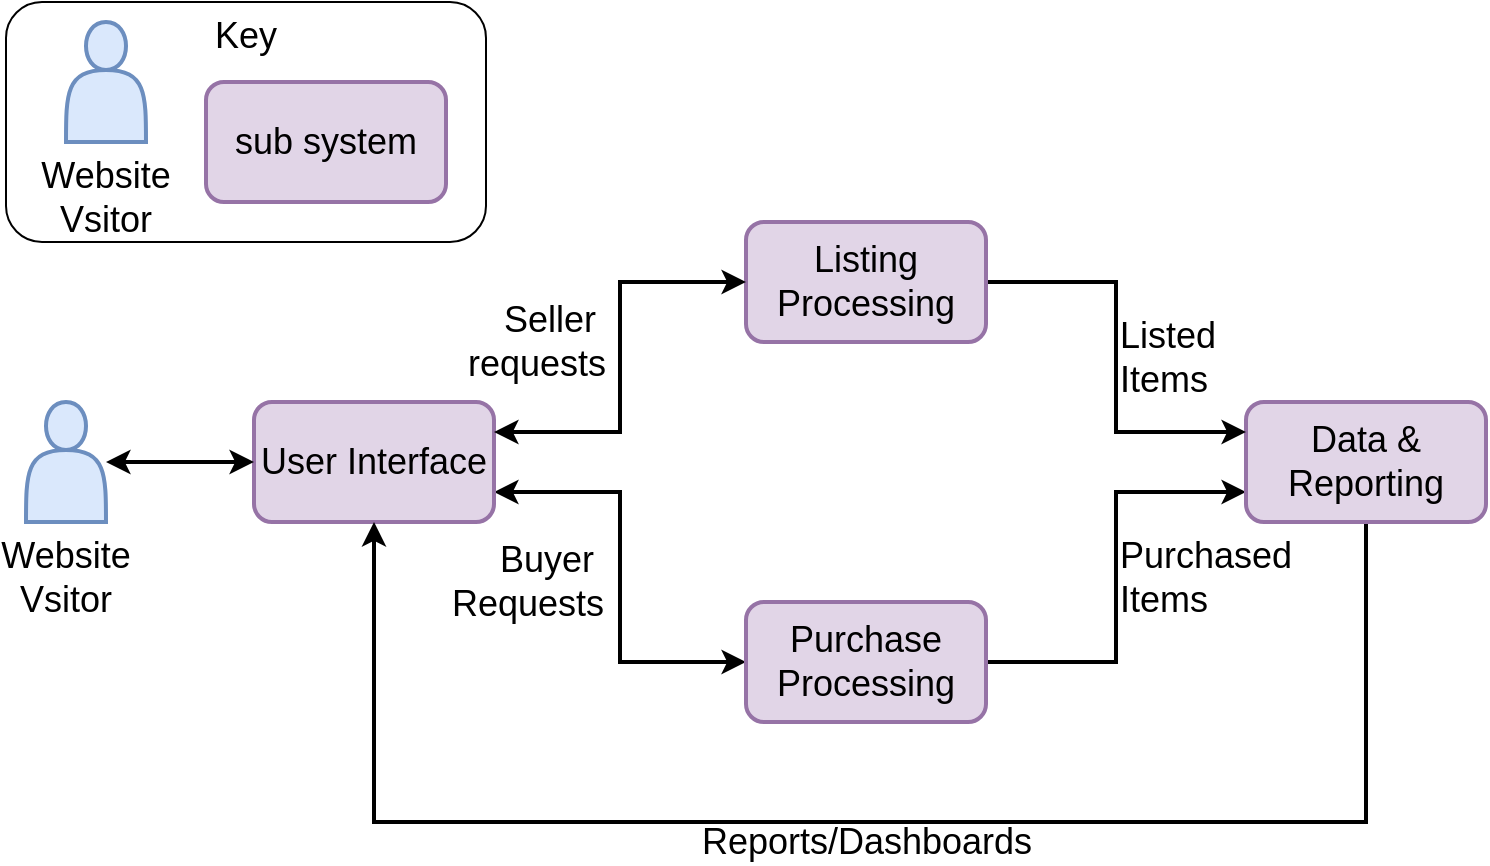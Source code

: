 <mxfile version="24.2.2" type="google">
  <diagram name="Page-1" id="7i0HS5fh59K__IMDZCdu">
    <mxGraphModel grid="1" page="1" gridSize="10" guides="1" tooltips="1" connect="1" arrows="1" fold="1" pageScale="1" pageWidth="827" pageHeight="1169" math="0" shadow="0">
      <root>
        <mxCell id="0" />
        <mxCell id="1" parent="0" />
        <mxCell id="WhQkZwucECTdEOtA8K1i-10" value="Buyer&amp;nbsp;&lt;div style=&quot;font-size: 18px;&quot;&gt;Requests&lt;/div&gt;" style="edgeStyle=orthogonalEdgeStyle;rounded=0;orthogonalLoop=1;jettySize=auto;html=1;entryX=0;entryY=0.5;entryDx=0;entryDy=0;startArrow=classic;startFill=1;fontSize=18;strokeWidth=2;labelBackgroundColor=none;align=right;exitX=1;exitY=0.75;exitDx=0;exitDy=0;" edge="1" parent="1" source="WhQkZwucECTdEOtA8K1i-6" target="WhQkZwucECTdEOtA8K1i-9">
          <mxGeometry x="0.024" y="-7" relative="1" as="geometry">
            <mxPoint as="offset" />
          </mxGeometry>
        </mxCell>
        <UserObject label="User Interface" link="https://judewoodprofessional.atlassian.net/wiki/x/CQAW" id="WhQkZwucECTdEOtA8K1i-6">
          <mxCell style="rounded=1;whiteSpace=wrap;html=1;fillColor=#e1d5e7;strokeColor=#9673a6;fontSize=18;strokeWidth=2;labelBackgroundColor=none;" vertex="1" parent="1">
            <mxGeometry x="144" y="210" width="120" height="60" as="geometry" />
          </mxCell>
        </UserObject>
        <mxCell id="WhQkZwucECTdEOtA8K1i-12" value="Purchased&amp;nbsp;&lt;div style=&quot;font-size: 18px;&quot;&gt;Items&amp;nbsp;&lt;/div&gt;" style="edgeStyle=orthogonalEdgeStyle;rounded=0;orthogonalLoop=1;jettySize=auto;html=1;entryX=0;entryY=0.75;entryDx=0;entryDy=0;startArrow=none;startFill=0;fontSize=18;strokeWidth=2;labelBackgroundColor=none;align=left;" edge="1" parent="1" source="WhQkZwucECTdEOtA8K1i-9" target="WhQkZwucECTdEOtA8K1i-11">
          <mxGeometry relative="1" as="geometry" />
        </mxCell>
        <UserObject label="Purchase&lt;div style=&quot;font-size: 18px;&quot;&gt;Processing&lt;/div&gt;" link="https://judewoodprofessional.atlassian.net/wiki/x/JoAY" id="WhQkZwucECTdEOtA8K1i-9">
          <mxCell style="rounded=1;whiteSpace=wrap;html=1;fillColor=#e1d5e7;strokeColor=#9673a6;fontSize=18;strokeWidth=2;labelBackgroundColor=none;" vertex="1" parent="1">
            <mxGeometry x="390" y="310" width="120" height="60" as="geometry" />
          </mxCell>
        </UserObject>
        <mxCell id="tyQ9Ip8bSsovpUT6uGbB-12" value="Reports/Dashboards" style="edgeStyle=orthogonalEdgeStyle;rounded=0;orthogonalLoop=1;jettySize=auto;html=1;entryX=0.5;entryY=1;entryDx=0;entryDy=0;strokeWidth=2;fontSize=18;labelBackgroundColor=none;" edge="1" parent="1" source="WhQkZwucECTdEOtA8K1i-11" target="WhQkZwucECTdEOtA8K1i-6">
          <mxGeometry x="0.005" y="10" relative="1" as="geometry">
            <Array as="points">
              <mxPoint x="700" y="420" />
              <mxPoint x="204" y="420" />
            </Array>
            <mxPoint as="offset" />
          </mxGeometry>
        </mxCell>
        <mxCell id="WhQkZwucECTdEOtA8K1i-11" value="&lt;div style=&quot;font-size: 18px;&quot;&gt;Data &amp;amp;&lt;/div&gt;Reporting" style="rounded=1;whiteSpace=wrap;html=1;fillColor=#e1d5e7;strokeColor=#9673a6;fontSize=18;strokeWidth=2;labelBackgroundColor=none;" vertex="1" parent="1">
          <mxGeometry x="640" y="210" width="120" height="60" as="geometry" />
        </mxCell>
        <mxCell id="bnqMVER4PhRWbPe9dfjj-3" value="Key" style="rounded=1;whiteSpace=wrap;html=1;labelPosition=center;verticalLabelPosition=middle;align=center;verticalAlign=top;fontSize=18;labelBackgroundColor=none;" vertex="1" parent="1">
          <mxGeometry x="20" y="10" width="240" height="120" as="geometry" />
        </mxCell>
        <mxCell id="bnqMVER4PhRWbPe9dfjj-4" value="&lt;font style=&quot;font-size: 18px;&quot; color=&quot;#000000&quot;&gt;Website&lt;/font&gt;&lt;div style=&quot;font-size: 18px;&quot;&gt;&lt;font style=&quot;font-size: 18px;&quot; color=&quot;#000000&quot;&gt;Vsitor&lt;/font&gt;&lt;/div&gt;" style="shape=actor;whiteSpace=wrap;html=1;fillColor=#dae8fc;strokeColor=#6c8ebf;labelPosition=center;verticalLabelPosition=bottom;align=center;verticalAlign=top;fontSize=18;strokeWidth=2;labelBackgroundColor=none;" vertex="1" parent="1">
          <mxGeometry x="50" y="20" width="40" height="60" as="geometry" />
        </mxCell>
        <mxCell id="bnqMVER4PhRWbPe9dfjj-6" value="sub system" style="rounded=1;whiteSpace=wrap;html=1;fillColor=#e1d5e7;strokeColor=#9673a6;fontSize=18;strokeWidth=2;labelBackgroundColor=none;" vertex="1" parent="1">
          <mxGeometry x="120" y="50" width="120" height="60" as="geometry" />
        </mxCell>
        <mxCell id="tyQ9Ip8bSsovpUT6uGbB-8" value="Listed&amp;nbsp;&lt;div&gt;Items&lt;/div&gt;" style="edgeStyle=orthogonalEdgeStyle;rounded=0;orthogonalLoop=1;jettySize=auto;html=1;entryX=0;entryY=0.25;entryDx=0;entryDy=0;strokeWidth=2;startArrow=none;startFill=0;fontSize=18;labelBackgroundColor=none;align=left;" edge="1" parent="1" source="tyQ9Ip8bSsovpUT6uGbB-1" target="WhQkZwucECTdEOtA8K1i-11">
          <mxGeometry relative="1" as="geometry" />
        </mxCell>
        <mxCell id="tyQ9Ip8bSsovpUT6uGbB-1" value="Listing&lt;div style=&quot;font-size: 18px;&quot;&gt;Processing&lt;/div&gt;" style="rounded=1;whiteSpace=wrap;html=1;fillColor=#e1d5e7;strokeColor=#9673a6;fontSize=18;strokeWidth=2;labelBackgroundColor=none;" vertex="1" parent="1">
          <mxGeometry x="390" y="120" width="120" height="60" as="geometry" />
        </mxCell>
        <mxCell id="tyQ9Ip8bSsovpUT6uGbB-3" value="&lt;div style=&quot;font-size: 18px;&quot;&gt;&lt;br style=&quot;font-size: 18px;&quot;&gt;&lt;/div&gt;&lt;div style=&quot;font-size: 18px;&quot;&gt;&lt;br style=&quot;font-size: 18px;&quot;&gt;&lt;/div&gt;" style="edgeStyle=orthogonalEdgeStyle;rounded=0;orthogonalLoop=1;jettySize=auto;html=1;entryX=0;entryY=0.5;entryDx=0;entryDy=0;startArrow=classic;startFill=1;fontSize=18;strokeWidth=2;labelBackgroundColor=none;exitX=1;exitY=0.25;exitDx=0;exitDy=0;" edge="1" parent="1" source="WhQkZwucECTdEOtA8K1i-6" target="tyQ9Ip8bSsovpUT6uGbB-1">
          <mxGeometry relative="1" as="geometry">
            <mxPoint x="274" y="250" as="sourcePoint" />
            <mxPoint x="400" y="350" as="targetPoint" />
          </mxGeometry>
        </mxCell>
        <mxCell id="tyQ9Ip8bSsovpUT6uGbB-4" value="Seller&amp;nbsp;&lt;div style=&quot;font-size: 18px;&quot;&gt;requests&lt;/div&gt;" style="edgeLabel;html=1;align=right;verticalAlign=middle;resizable=0;points=[];labelBackgroundColor=none;fontSize=18;" connectable="0" vertex="1" parent="tyQ9Ip8bSsovpUT6uGbB-3">
          <mxGeometry x="0.127" y="3" relative="1" as="geometry">
            <mxPoint x="-4" y="5" as="offset" />
          </mxGeometry>
        </mxCell>
        <mxCell id="tyQ9Ip8bSsovpUT6uGbB-9" value="&lt;font style=&quot;font-size: 18px;&quot; color=&quot;#000000&quot;&gt;Website&lt;/font&gt;&lt;div style=&quot;font-size: 18px;&quot;&gt;&lt;font style=&quot;font-size: 18px;&quot; color=&quot;#000000&quot;&gt;Vsitor&lt;/font&gt;&lt;/div&gt;" style="shape=actor;whiteSpace=wrap;html=1;fillColor=#dae8fc;strokeColor=#6c8ebf;labelPosition=center;verticalLabelPosition=bottom;align=center;verticalAlign=top;fontSize=18;strokeWidth=2;labelBackgroundColor=none;" vertex="1" parent="1">
          <mxGeometry x="30" y="210" width="40" height="60" as="geometry" />
        </mxCell>
        <mxCell id="tyQ9Ip8bSsovpUT6uGbB-10" style="edgeStyle=orthogonalEdgeStyle;rounded=0;orthogonalLoop=1;jettySize=auto;html=1;strokeWidth=2;startArrow=classic;startFill=1;fontSize=18;labelBackgroundColor=none;" edge="1" parent="1" source="tyQ9Ip8bSsovpUT6uGbB-9" target="WhQkZwucECTdEOtA8K1i-6">
          <mxGeometry relative="1" as="geometry">
            <mxPoint x="520" y="160" as="sourcePoint" />
            <mxPoint x="650" y="235" as="targetPoint" />
          </mxGeometry>
        </mxCell>
      </root>
    </mxGraphModel>
  </diagram>
</mxfile>
